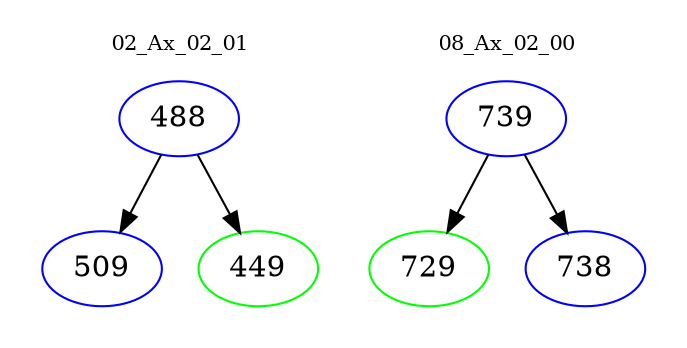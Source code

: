 digraph{
subgraph cluster_0 {
color = white
label = "02_Ax_02_01";
fontsize=10;
T0_488 [label="488", color="blue"]
T0_488 -> T0_509 [color="black"]
T0_509 [label="509", color="blue"]
T0_488 -> T0_449 [color="black"]
T0_449 [label="449", color="green"]
}
subgraph cluster_1 {
color = white
label = "08_Ax_02_00";
fontsize=10;
T1_739 [label="739", color="blue"]
T1_739 -> T1_729 [color="black"]
T1_729 [label="729", color="green"]
T1_739 -> T1_738 [color="black"]
T1_738 [label="738", color="blue"]
}
}
